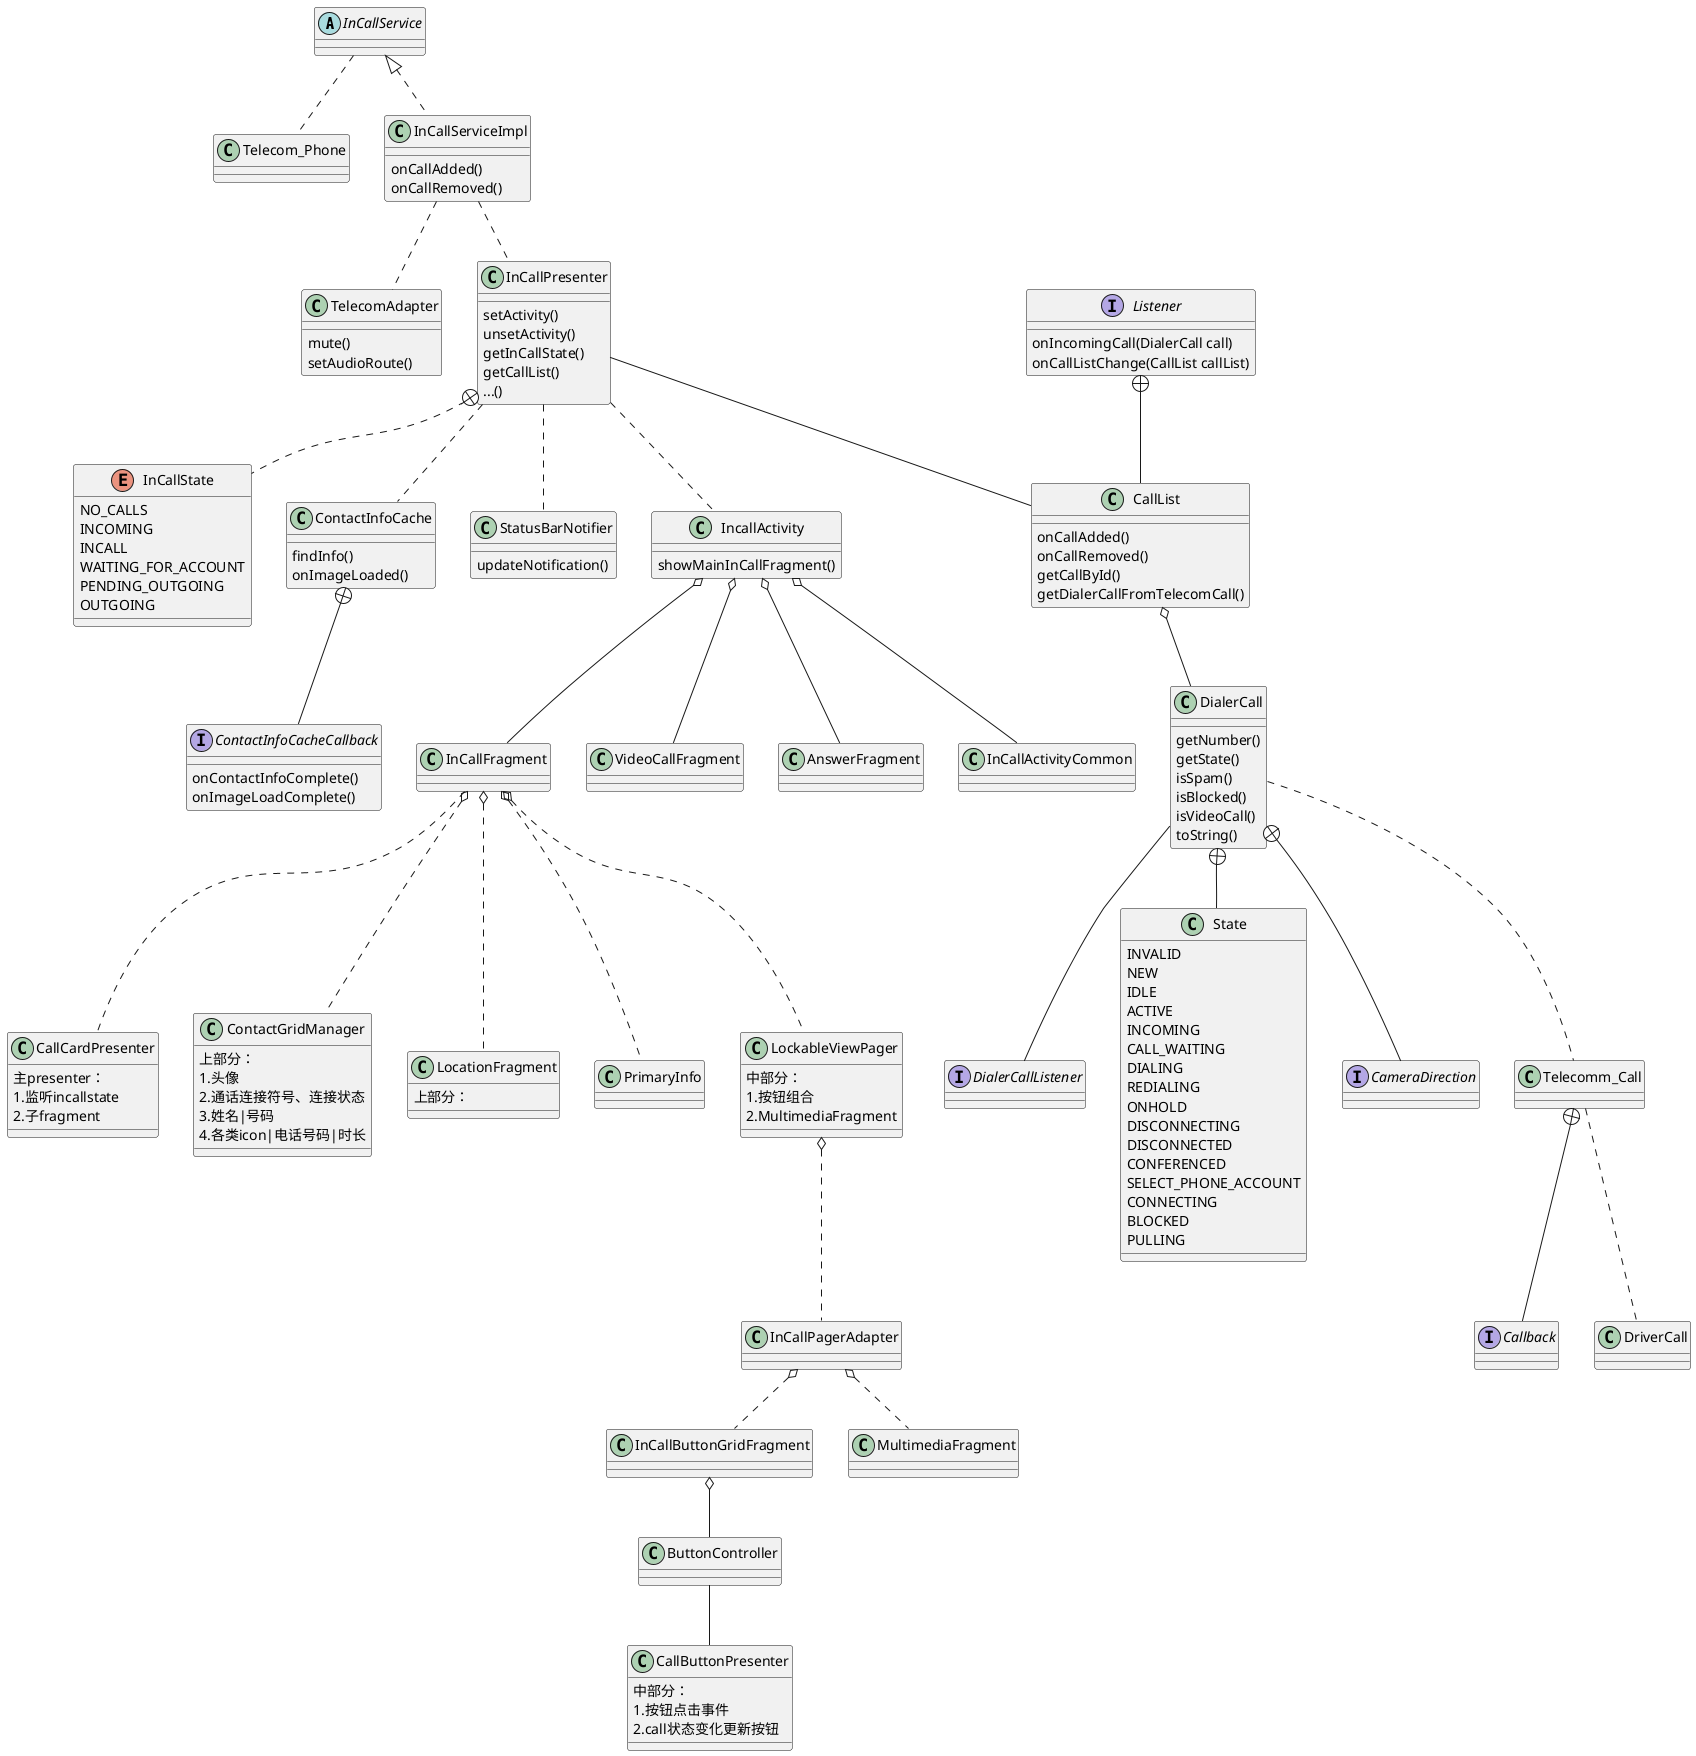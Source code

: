 @startuml
/'=======================InCallServiceImpl start'/
InCallService .. Telecom_Phone
InCallService <|.. InCallServiceImpl
InCallServiceImpl .. InCallPresenter
InCallServiceImpl .. TelecomAdapter

abstract class InCallService
class InCallServiceImpl{
    onCallAdded()
    onCallRemoved()
}
class TelecomAdapter{
    mute()
    setAudioRoute()
}
/'=========================InCallServiceImpl end'/

/'=======================InCallPresenter start'/
InCallPresenter +.. InCallState
/'InCallPresenter +.. InCallStateListener
InCallPresenter +.. IncomingCallListener
InCallPresenter +.. CanAddCallListener
InCallPresenter +.. InCallDetailsListener
InCallPresenter +.. InCallOrientationListener
InCallPresenter +.. InCallEventListener
InCallPresenter +.. InCallUiListener'/

InCallPresenter -- CallList
InCallPresenter .. ContactInfoCache
ContactInfoCache +-- ContactInfoCacheCallback
/'InCallPresenter .. ProximitySensor
InCallPresenter .. FilteredNumberAsyncQueryHandler'/
InCallPresenter .. StatusBarNotifier

enum InCallState{
NO_CALLS
    INCOMING
    INCALL
    WAITING_FOR_ACCOUNT
    PENDING_OUTGOING
    OUTGOING
}
class ContactInfoCache {
    findInfo()
    onImageLoaded()
}
class InCallPresenter{
    setActivity()
    unsetActivity()
    getInCallState()
    getCallList()
    ...()
}
class StatusBarNotifier{
    updateNotification()
}
/'interface InCallStateListener{
    onStateChange()
}
interface IncomingCallListener{
    onIncomingCall()
}
interface CanAddCallListener{
    onCanAddCallChanged()
}
interface InCallDetailsListener{
    onDetailsChanged()
}
interface InCallOrientationListener{
    onDeviceOrientationChanged()
}
interface InCallEventListener{
    onFullscreenModeChanged()
}
interface InCallUiListener{
    onUiShowing()
}'/
interface ContactInfoCacheCallback{
    onContactInfoComplete()
    onImageLoadComplete()
}
/'=========================InCallPresenter end'/


/'=======================CallList start'/
Listener +-- CallList
CallList o-- DialerCall

interface Listener{
    onIncomingCall(DialerCall call)
    onCallListChange(CallList callList)
}
class CallList{
    onCallAdded()
    onCallRemoved()
    getCallById()
    getDialerCallFromTelecomCall()
}
/'=========================CallList end'/

/'=======================DialerCall start'/
DialerCall .. Telecomm_Call
DialerCall -- DialerCallListener
DialerCall +-- State
DialerCall +-- CameraDirection

class DialerCall{
    getNumber()
    getState()
    isSpam()
    isBlocked()
    isVideoCall()
    toString()
}
interface DialerCallListener
interface CameraDirection
class State {
    INVALID
    NEW
    IDLE
    ACTIVE
    INCOMING
    CALL_WAITING
    DIALING
    REDIALING
    ONHOLD
    DISCONNECTING
    DISCONNECTED
    CONFERENCED
    SELECT_PHONE_ACCOUNT
    CONNECTING
    BLOCKED
    PULLING
}
/'
DialerCall <|.. VideoTechListener
DialerCall <|.. StateChangedListener
DialerCall <|.. CapabilitiesListener
abstract class VideoTechListener{
onVideoTechStateChanged()
    onUpgradedToVideo(boolean switchToSpeaker)
}
abstract class StateChangedListener{
    onEnrichedCallStateChanged()
}
abstract class CapabilitiesListener{
    onCapabilitiesUpdated()
}
abstract class Callback{
    onStateChanged(Call call, int newState)
    onParentChanged(Call call, Call newParent)
    onDetailsChanged(Call call, Call.Details details)
    onChildrenChanged(Call call, List<Call> children)
}
'/
/'=======================DialerCall end'/

/'=======================Telecomm_Call start'/
Telecomm_Call .. DriverCall
Telecomm_Call +-- Callback
interface Callback
/'=======================Telecomm_Call end'/

/'=======================IncallActivity start'/
InCallPresenter .. IncallActivity
IncallActivity o-- InCallActivityCommon
IncallActivity o-- InCallFragment
IncallActivity o-- VideoCallFragment
IncallActivity o-- AnswerFragment
class IncallActivity{
    showMainInCallFragment()
}
/'=======================IncallActivity end'/

/'=======================InCallFragment start'/
InCallFragment .. CallCardPresenter
/'InCallFragment .. CallButtonPresenter'/
InCallFragment o.. ContactGridManager
InCallFragment o.. LocationFragment
InCallFragment o.. PrimaryInfo
InCallFragment o.. LockableViewPager
LockableViewPager o.. InCallPagerAdapter
InCallPagerAdapter o.. InCallButtonGridFragment
InCallPagerAdapter o.. MultimediaFragment

class CallCardPresenter{
    主presenter：
    1.监听incallstate
    2.子fragment
}
class LocationFragment{
    上部分：
}
class LockableViewPager{
    中部分：
    1.按钮组合
    2.MultimediaFragment
}
class CallButtonPresenter{
    中部分：
    1.按钮点击事件
    2.call状态变化更新按钮
}
class ContactGridManager{
    上部分：
    1.头像
    2.通话连接符号、连接状态
    3.姓名|号码
    4.各类icon|电话号码|时长
}
/'=======================InCallFragment end'/

/'=======================InCallFragment start'/
InCallButtonGridFragment o-- ButtonController
ButtonController -- CallButtonPresenter
/'=======================InCallFragment end'/
@enduml